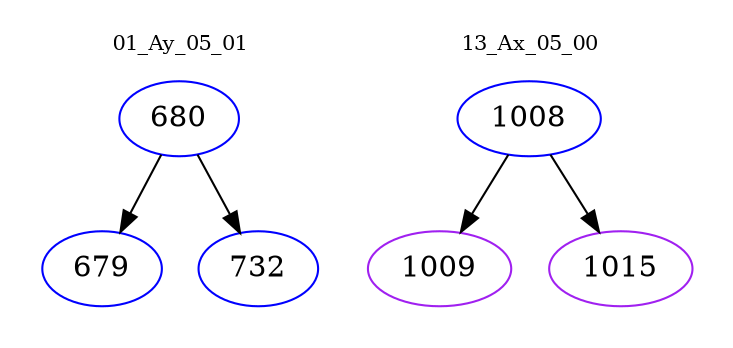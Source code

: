 digraph{
subgraph cluster_0 {
color = white
label = "01_Ay_05_01";
fontsize=10;
T0_680 [label="680", color="blue"]
T0_680 -> T0_679 [color="black"]
T0_679 [label="679", color="blue"]
T0_680 -> T0_732 [color="black"]
T0_732 [label="732", color="blue"]
}
subgraph cluster_1 {
color = white
label = "13_Ax_05_00";
fontsize=10;
T1_1008 [label="1008", color="blue"]
T1_1008 -> T1_1009 [color="black"]
T1_1009 [label="1009", color="purple"]
T1_1008 -> T1_1015 [color="black"]
T1_1015 [label="1015", color="purple"]
}
}

